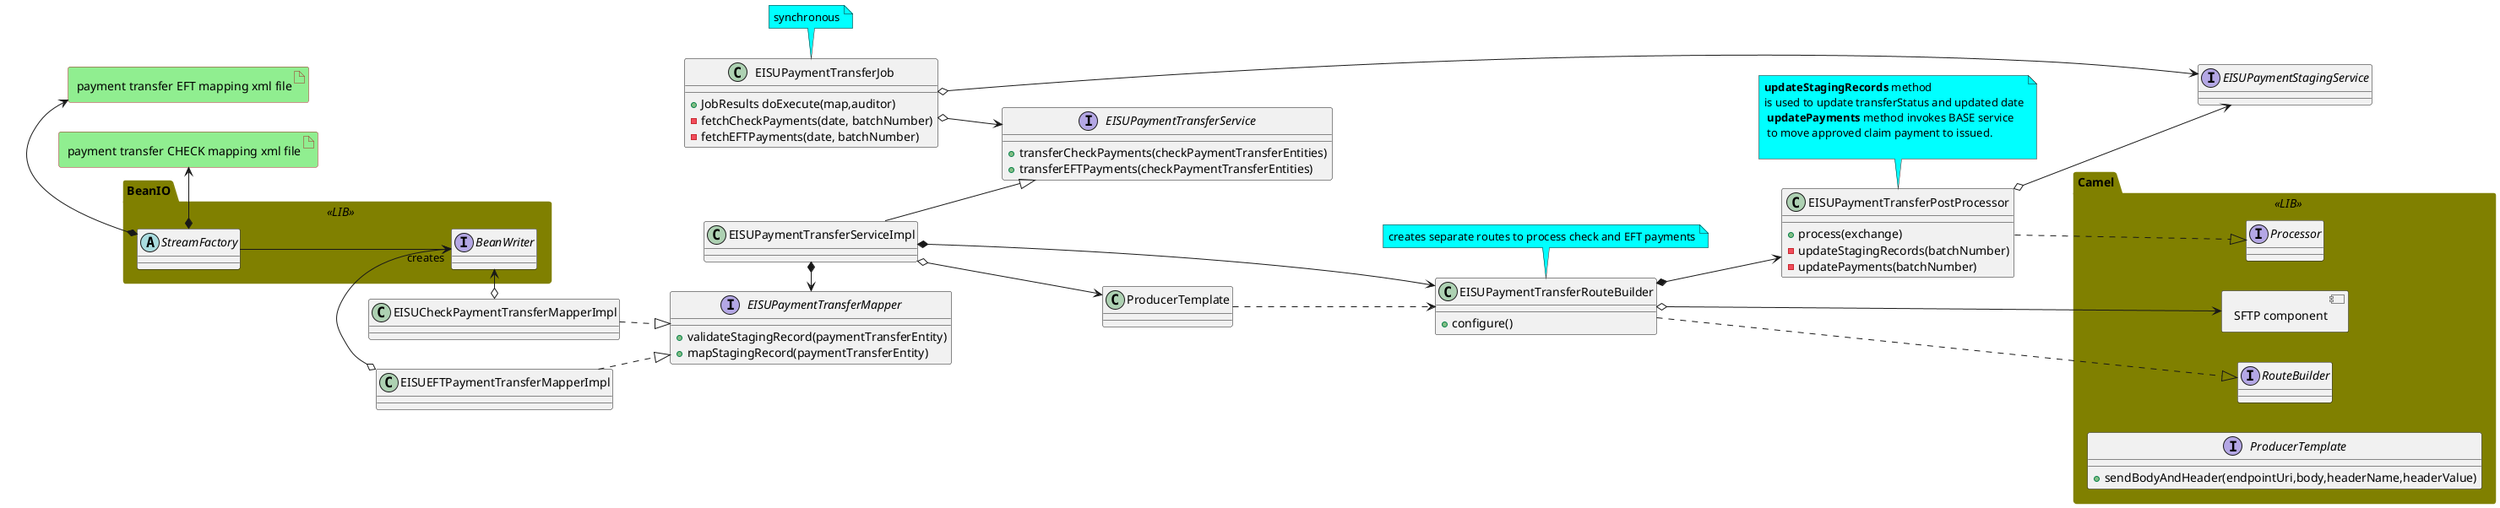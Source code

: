 @startuml
allowmixing

left to right direction



skinparam package {
  BackgroundColor<<LIB>> olive
  BorderColor<<LIB>> olive
}

skinparam artifact {
  BackgroundColor lightgreen
  BorderColor brown
}



interface EISUPaymentStagingService


class EISUPaymentTransferJob {
+JobResults doExecute(map,auditor)
-fetchCheckPayments(date, batchNumber)
-fetchEFTPayments(date, batchNumber)
}
note   "synchronous" as S #aqua
S . EISUPaymentTransferJob





interface EISUPaymentTransferService{
+transferCheckPayments(checkPaymentTransferEntities)
+transferEFTPayments(checkPaymentTransferEntities)
}
class EISUPaymentTransferServiceImpl{

}

interface EISUPaymentTransferMapper {
 +validateStagingRecord(paymentTransferEntity)
 +mapStagingRecord(paymentTransferEntity)
}

class EISUCheckPaymentTransferMapperImpl
EISUCheckPaymentTransferMapperImpl ..|>  EISUPaymentTransferMapper
class EISUEFTPaymentTransferMapperImpl
EISUEFTPaymentTransferMapperImpl ..|>  EISUPaymentTransferMapper

EISUPaymentTransferServiceImpl *->  EISUPaymentTransferMapper

EISUPaymentTransferServiceImpl o--> ProducerTemplate


package Camel <<LIB>> {
component "SFTP component"
interface RouteBuilder
interface Processor
interface ProducerTemplate {
+sendBodyAndHeader(endpointUri,body,headerName,headerValue)
}
}



EISUPaymentTransferRouteBuilder ..|> RouteBuilder
EISUPaymentTransferRouteBuilder *--> EISUPaymentTransferPostProcessor
EISUPaymentTransferRouteBuilder o-> "SFTP component"

note top of EISUPaymentTransferRouteBuilder #aqua : creates separate routes to process check and EFT payments



class EISUPaymentTransferRouteBuilder {
+configure()
}




class EISUPaymentTransferPostProcessor {
+process(exchange)
-updateStagingRecords(batchNumber)
-updatePayments(batchNumber)
}

note as PRA #aqua
<b>updateStagingRecords</b> method
is used to update transferStatus and updated date
 <b>updatePayments</b> method invokes BASE service
 to move approved claim payment to issued.

end note

PRA . EISUPaymentTransferPostProcessor

EISUPaymentTransferPostProcessor ..|> Processor
EISUPaymentTransferPostProcessor o--> EISUPaymentStagingService

package BeanIO <<LIB>> {
abstract class StreamFactory
interface BeanWriter


StreamFactory --> "creates" BeanWriter
}
artifact "payment transfer CHECK mapping xml file"
artifact "payment transfer EFT mapping xml file"


EISUCheckPaymentTransferMapperImpl o-> BeanWriter
EISUEFTPaymentTransferMapperImpl o-> BeanWriter
EISUPaymentTransferServiceImpl *--> EISUPaymentTransferRouteBuilder

StreamFactory *-> "payment transfer CHECK mapping xml file"
StreamFactory *-> "payment transfer EFT mapping xml file"


EISUPaymentTransferJob o-> EISUPaymentStagingService
EISUPaymentTransferJob o--> EISUPaymentTransferService

EISUPaymentTransferServiceImpl --|> EISUPaymentTransferService

ProducerTemplate ..> EISUPaymentTransferRouteBuilder




@enduml